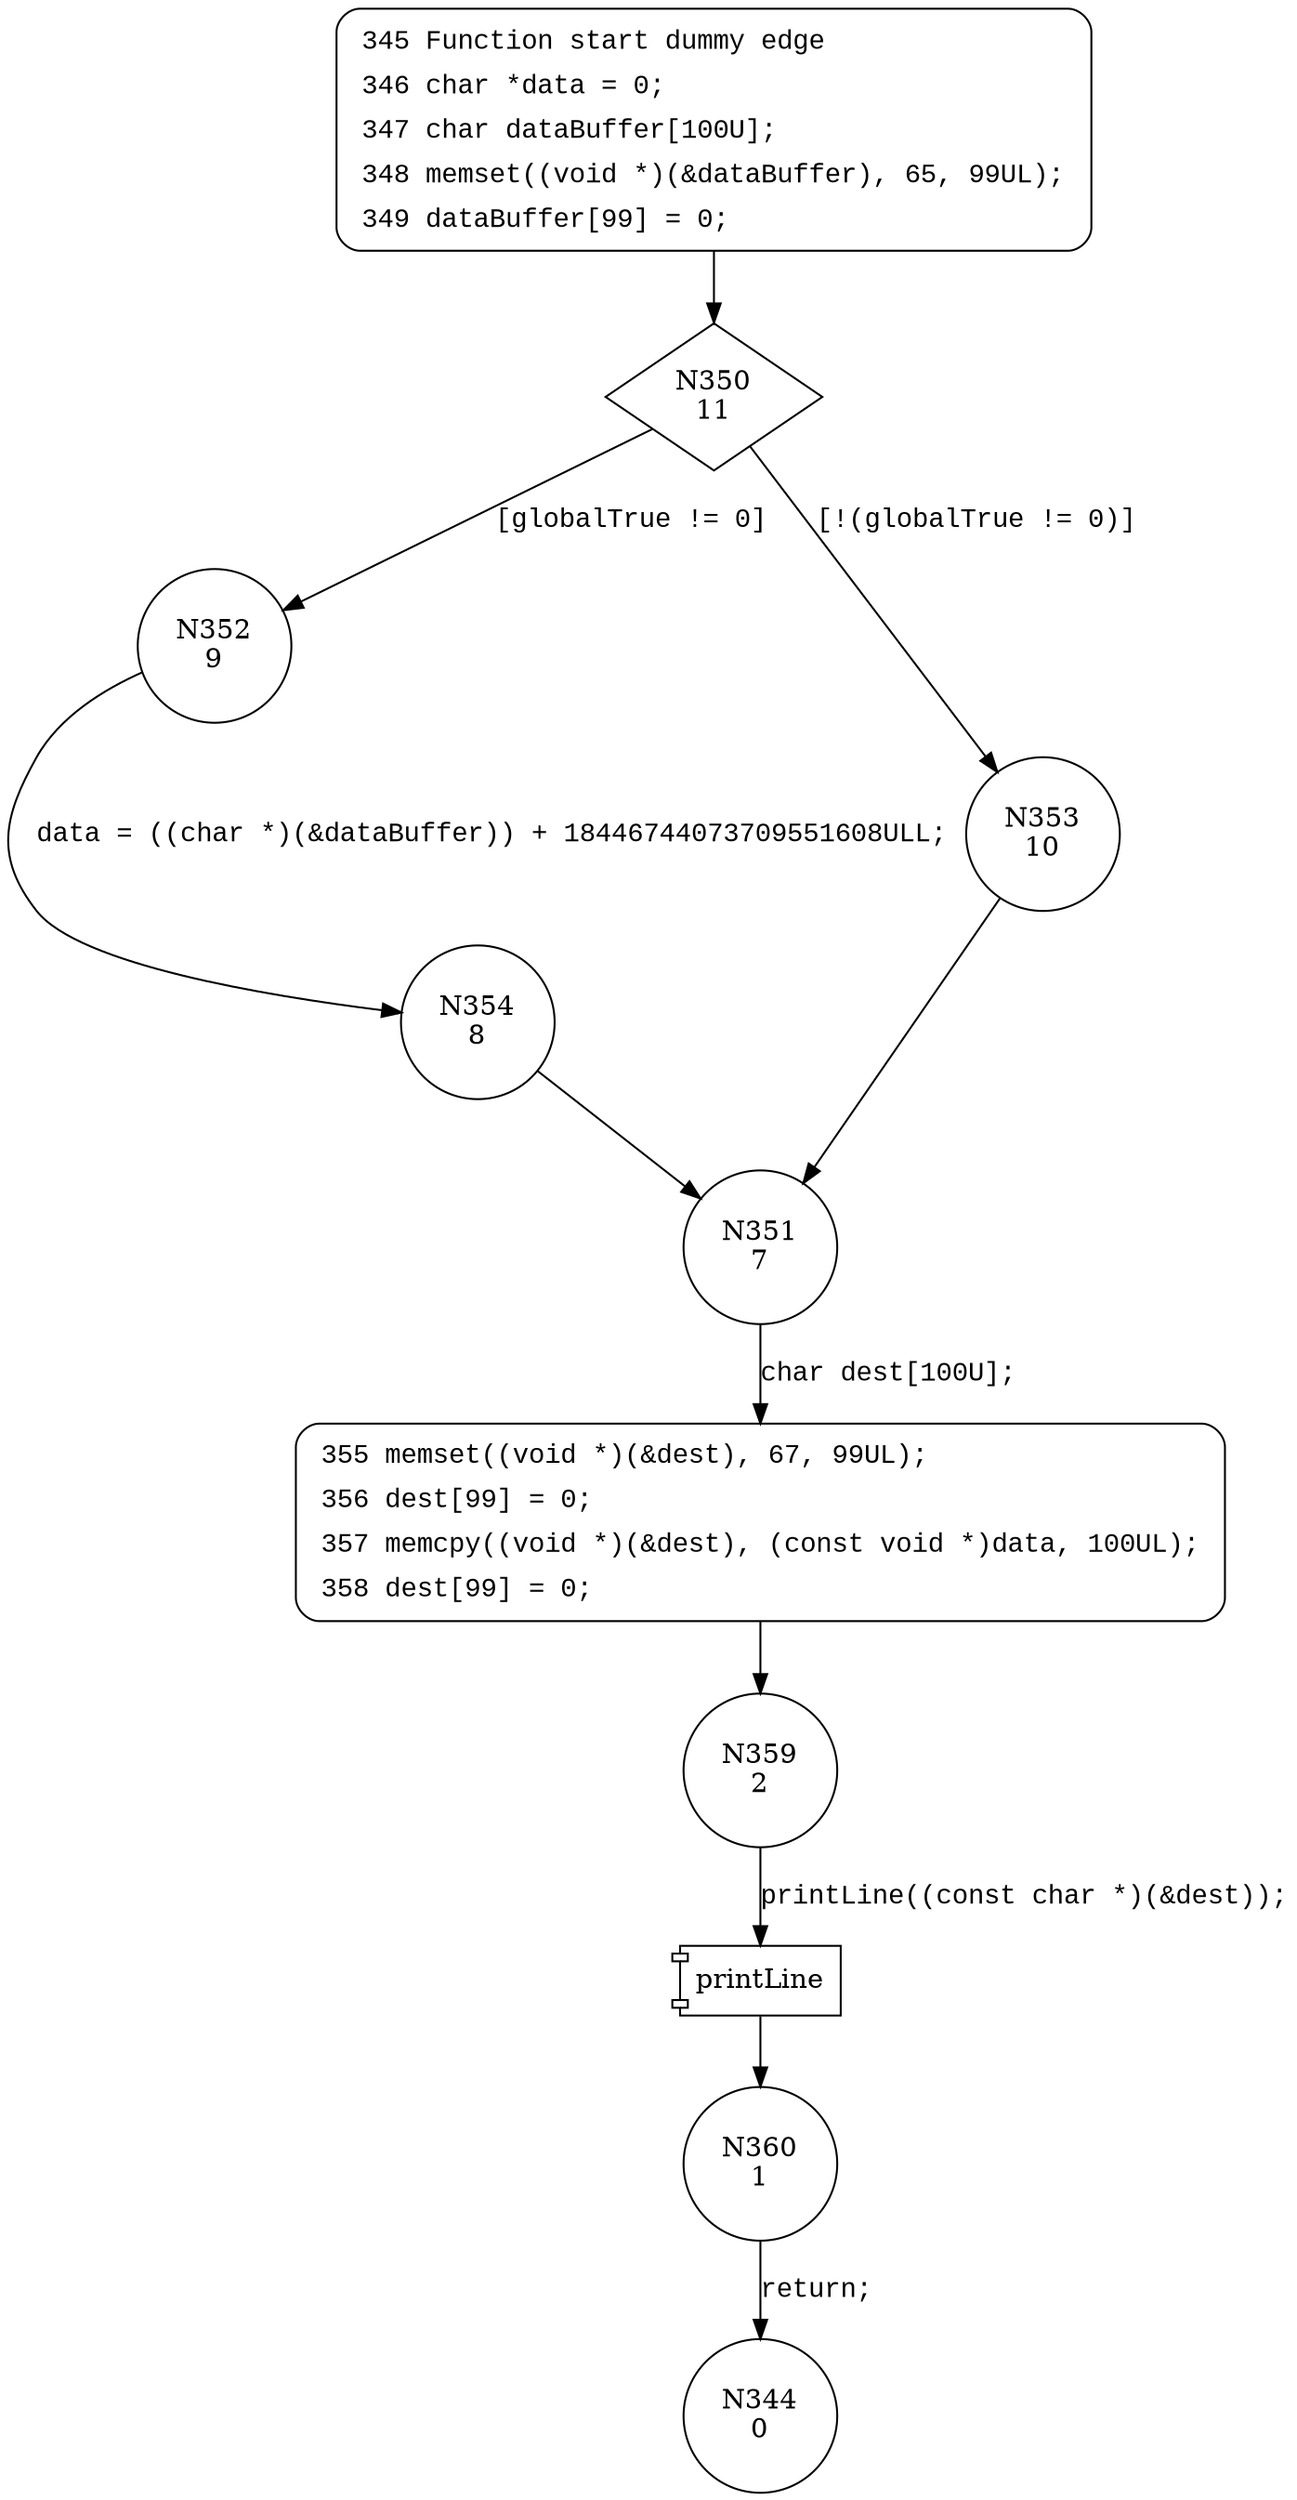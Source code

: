 digraph CWE127_Buffer_Underread__char_declare_memcpy_10_bad {
350 [shape="diamond" label="N350\n11"]
352 [shape="circle" label="N352\n9"]
353 [shape="circle" label="N353\n10"]
351 [shape="circle" label="N351\n7"]
355 [shape="circle" label="N355\n6"]
359 [shape="circle" label="N359\n2"]
360 [shape="circle" label="N360\n1"]
354 [shape="circle" label="N354\n8"]
344 [shape="circle" label="N344\n0"]
345 [style="filled,bold" penwidth="1" fillcolor="white" fontname="Courier New" shape="Mrecord" label=<<table border="0" cellborder="0" cellpadding="3" bgcolor="white"><tr><td align="right">345</td><td align="left">Function start dummy edge</td></tr><tr><td align="right">346</td><td align="left">char *data = 0;</td></tr><tr><td align="right">347</td><td align="left">char dataBuffer[100U];</td></tr><tr><td align="right">348</td><td align="left">memset((void *)(&amp;dataBuffer), 65, 99UL);</td></tr><tr><td align="right">349</td><td align="left">dataBuffer[99] = 0;</td></tr></table>>]
345 -> 350[label=""]
355 [style="filled,bold" penwidth="1" fillcolor="white" fontname="Courier New" shape="Mrecord" label=<<table border="0" cellborder="0" cellpadding="3" bgcolor="white"><tr><td align="right">355</td><td align="left">memset((void *)(&amp;dest), 67, 99UL);</td></tr><tr><td align="right">356</td><td align="left">dest[99] = 0;</td></tr><tr><td align="right">357</td><td align="left">memcpy((void *)(&amp;dest), (const void *)data, 100UL);</td></tr><tr><td align="right">358</td><td align="left">dest[99] = 0;</td></tr></table>>]
355 -> 359[label=""]
350 -> 352 [label="[globalTrue != 0]" fontname="Courier New"]
350 -> 353 [label="[!(globalTrue != 0)]" fontname="Courier New"]
351 -> 355 [label="char dest[100U];" fontname="Courier New"]
100008 [shape="component" label="printLine"]
359 -> 100008 [label="printLine((const char *)(&dest));" fontname="Courier New"]
100008 -> 360 [label="" fontname="Courier New"]
352 -> 354 [label="data = ((char *)(&dataBuffer)) + 18446744073709551608ULL;" fontname="Courier New"]
353 -> 351 [label="" fontname="Courier New"]
360 -> 344 [label="return;" fontname="Courier New"]
354 -> 351 [label="" fontname="Courier New"]
}